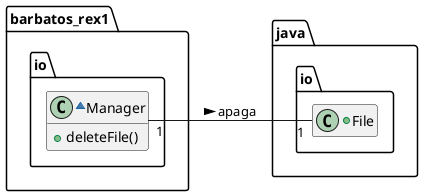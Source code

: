 @startuml
hide fields
left to right direction
package barbatos_rex1.io{
    ~class Manager{
        +deleteFile()
    }
}
package java.io{
    hide methods
    +class File{
    }
}

Manager"1"--"1"File: apaga >



@enduml